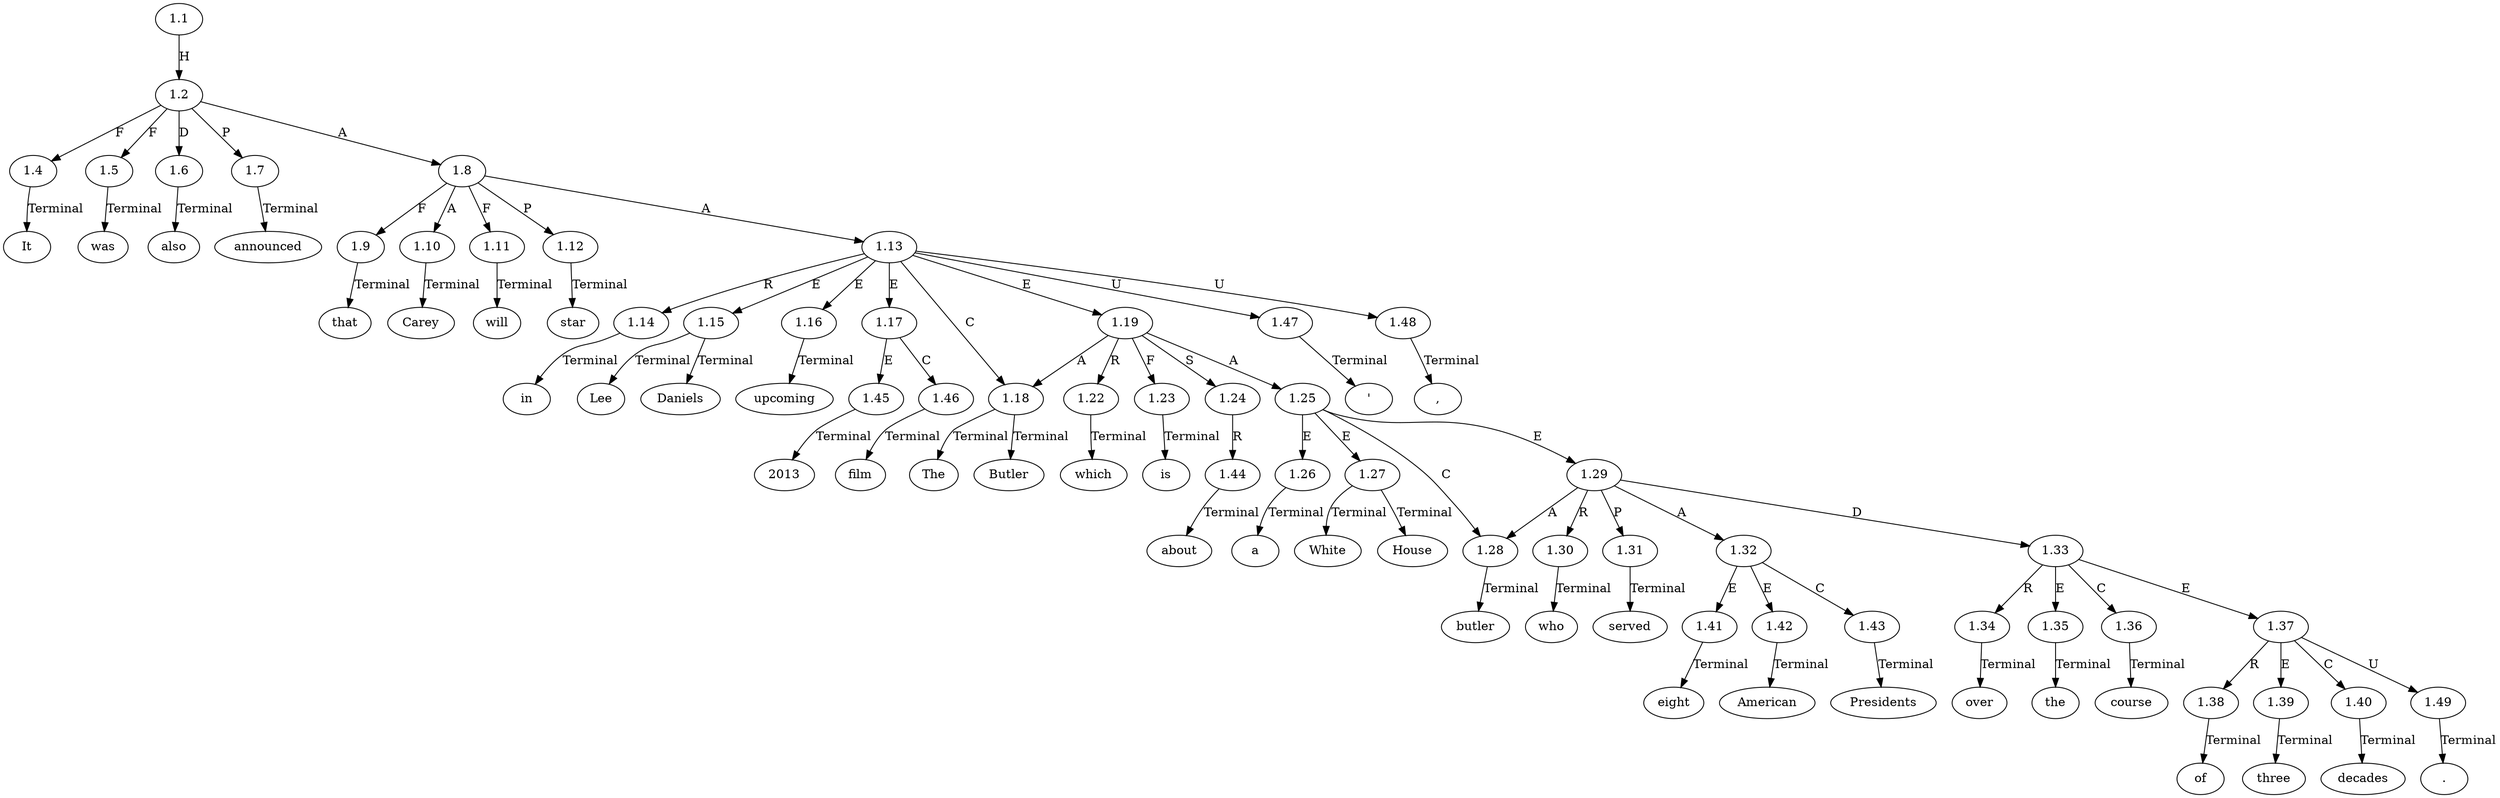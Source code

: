 // Graph
digraph {
	0.1 [label=It ordering=out]
	0.10 [label=Lee ordering=out]
	0.11 [label=Daniels ordering=out]
	0.12 [label="'" ordering=out]
	0.13 [label=upcoming ordering=out]
	0.14 [label=2013 ordering=out]
	0.15 [label=film ordering=out]
	0.16 [label=The ordering=out]
	0.17 [label=Butler ordering=out]
	0.18 [label="," ordering=out]
	0.19 [label=which ordering=out]
	0.2 [label=was ordering=out]
	0.20 [label=is ordering=out]
	0.21 [label=about ordering=out]
	0.22 [label=a ordering=out]
	0.23 [label=White ordering=out]
	0.24 [label=House ordering=out]
	0.25 [label=butler ordering=out]
	0.26 [label=who ordering=out]
	0.27 [label=served ordering=out]
	0.28 [label=eight ordering=out]
	0.29 [label=American ordering=out]
	0.3 [label=also ordering=out]
	0.30 [label=Presidents ordering=out]
	0.31 [label=over ordering=out]
	0.32 [label=the ordering=out]
	0.33 [label=course ordering=out]
	0.34 [label=of ordering=out]
	0.35 [label=three ordering=out]
	0.36 [label=decades ordering=out]
	0.37 [label="." ordering=out]
	0.4 [label=announced ordering=out]
	0.5 [label=that ordering=out]
	0.6 [label=Carey ordering=out]
	0.7 [label=will ordering=out]
	0.8 [label=star ordering=out]
	0.9 [label=in ordering=out]
	1.1 [label=1.1 ordering=out]
	1.2 [label=1.2 ordering=out]
	1.4 [label=1.4 ordering=out]
	1.5 [label=1.5 ordering=out]
	1.6 [label=1.6 ordering=out]
	1.7 [label=1.7 ordering=out]
	1.8 [label=1.8 ordering=out]
	1.9 [label=1.9 ordering=out]
	1.10 [label=1.10 ordering=out]
	1.11 [label=1.11 ordering=out]
	1.12 [label=1.12 ordering=out]
	1.13 [label=1.13 ordering=out]
	1.14 [label=1.14 ordering=out]
	1.15 [label=1.15 ordering=out]
	1.16 [label=1.16 ordering=out]
	1.17 [label=1.17 ordering=out]
	1.18 [label=1.18 ordering=out]
	1.19 [label=1.19 ordering=out]
	1.22 [label=1.22 ordering=out]
	1.23 [label=1.23 ordering=out]
	1.24 [label=1.24 ordering=out]
	1.25 [label=1.25 ordering=out]
	1.26 [label=1.26 ordering=out]
	1.27 [label=1.27 ordering=out]
	1.28 [label=1.28 ordering=out]
	1.29 [label=1.29 ordering=out]
	1.30 [label=1.30 ordering=out]
	1.31 [label=1.31 ordering=out]
	1.32 [label=1.32 ordering=out]
	1.33 [label=1.33 ordering=out]
	1.34 [label=1.34 ordering=out]
	1.35 [label=1.35 ordering=out]
	1.36 [label=1.36 ordering=out]
	1.37 [label=1.37 ordering=out]
	1.38 [label=1.38 ordering=out]
	1.39 [label=1.39 ordering=out]
	1.40 [label=1.40 ordering=out]
	1.41 [label=1.41 ordering=out]
	1.42 [label=1.42 ordering=out]
	1.43 [label=1.43 ordering=out]
	1.44 [label=1.44 ordering=out]
	1.45 [label=1.45 ordering=out]
	1.46 [label=1.46 ordering=out]
	1.47 [label=1.47 ordering=out]
	1.48 [label=1.48 ordering=out]
	1.49 [label=1.49 ordering=out]
	1.1 -> 1.2 [label=H ordering=out]
	1.2 -> 1.4 [label=F ordering=out]
	1.2 -> 1.5 [label=F ordering=out]
	1.2 -> 1.6 [label=D ordering=out]
	1.2 -> 1.7 [label=P ordering=out]
	1.2 -> 1.8 [label=A ordering=out]
	1.4 -> 0.1 [label=Terminal ordering=out]
	1.5 -> 0.2 [label=Terminal ordering=out]
	1.6 -> 0.3 [label=Terminal ordering=out]
	1.7 -> 0.4 [label=Terminal ordering=out]
	1.8 -> 1.9 [label=F ordering=out]
	1.8 -> 1.10 [label=A ordering=out]
	1.8 -> 1.11 [label=F ordering=out]
	1.8 -> 1.12 [label=P ordering=out]
	1.8 -> 1.13 [label=A ordering=out]
	1.9 -> 0.5 [label=Terminal ordering=out]
	1.10 -> 0.6 [label=Terminal ordering=out]
	1.11 -> 0.7 [label=Terminal ordering=out]
	1.12 -> 0.8 [label=Terminal ordering=out]
	1.13 -> 1.14 [label=R ordering=out]
	1.13 -> 1.15 [label=E ordering=out]
	1.13 -> 1.16 [label=E ordering=out]
	1.13 -> 1.17 [label=E ordering=out]
	1.13 -> 1.18 [label=C ordering=out]
	1.13 -> 1.19 [label=E ordering=out]
	1.13 -> 1.47 [label=U ordering=out]
	1.13 -> 1.48 [label=U ordering=out]
	1.14 -> 0.9 [label=Terminal ordering=out]
	1.15 -> 0.10 [label=Terminal ordering=out]
	1.15 -> 0.11 [label=Terminal ordering=out]
	1.16 -> 0.13 [label=Terminal ordering=out]
	1.17 -> 1.45 [label=E ordering=out]
	1.17 -> 1.46 [label=C ordering=out]
	1.18 -> 0.16 [label=Terminal ordering=out]
	1.18 -> 0.17 [label=Terminal ordering=out]
	1.19 -> 1.18 [label=A ordering=out]
	1.19 -> 1.22 [label=R ordering=out]
	1.19 -> 1.23 [label=F ordering=out]
	1.19 -> 1.24 [label=S ordering=out]
	1.19 -> 1.25 [label=A ordering=out]
	1.22 -> 0.19 [label=Terminal ordering=out]
	1.23 -> 0.20 [label=Terminal ordering=out]
	1.24 -> 1.44 [label=R ordering=out]
	1.25 -> 1.26 [label=E ordering=out]
	1.25 -> 1.27 [label=E ordering=out]
	1.25 -> 1.28 [label=C ordering=out]
	1.25 -> 1.29 [label=E ordering=out]
	1.26 -> 0.22 [label=Terminal ordering=out]
	1.27 -> 0.23 [label=Terminal ordering=out]
	1.27 -> 0.24 [label=Terminal ordering=out]
	1.28 -> 0.25 [label=Terminal ordering=out]
	1.29 -> 1.28 [label=A ordering=out]
	1.29 -> 1.30 [label=R ordering=out]
	1.29 -> 1.31 [label=P ordering=out]
	1.29 -> 1.32 [label=A ordering=out]
	1.29 -> 1.33 [label=D ordering=out]
	1.30 -> 0.26 [label=Terminal ordering=out]
	1.31 -> 0.27 [label=Terminal ordering=out]
	1.32 -> 1.41 [label=E ordering=out]
	1.32 -> 1.42 [label=E ordering=out]
	1.32 -> 1.43 [label=C ordering=out]
	1.33 -> 1.34 [label=R ordering=out]
	1.33 -> 1.35 [label=E ordering=out]
	1.33 -> 1.36 [label=C ordering=out]
	1.33 -> 1.37 [label=E ordering=out]
	1.34 -> 0.31 [label=Terminal ordering=out]
	1.35 -> 0.32 [label=Terminal ordering=out]
	1.36 -> 0.33 [label=Terminal ordering=out]
	1.37 -> 1.38 [label=R ordering=out]
	1.37 -> 1.39 [label=E ordering=out]
	1.37 -> 1.40 [label=C ordering=out]
	1.37 -> 1.49 [label=U ordering=out]
	1.38 -> 0.34 [label=Terminal ordering=out]
	1.39 -> 0.35 [label=Terminal ordering=out]
	1.40 -> 0.36 [label=Terminal ordering=out]
	1.41 -> 0.28 [label=Terminal ordering=out]
	1.42 -> 0.29 [label=Terminal ordering=out]
	1.43 -> 0.30 [label=Terminal ordering=out]
	1.44 -> 0.21 [label=Terminal ordering=out]
	1.45 -> 0.14 [label=Terminal ordering=out]
	1.46 -> 0.15 [label=Terminal ordering=out]
	1.47 -> 0.12 [label=Terminal ordering=out]
	1.48 -> 0.18 [label=Terminal ordering=out]
	1.49 -> 0.37 [label=Terminal ordering=out]
}
